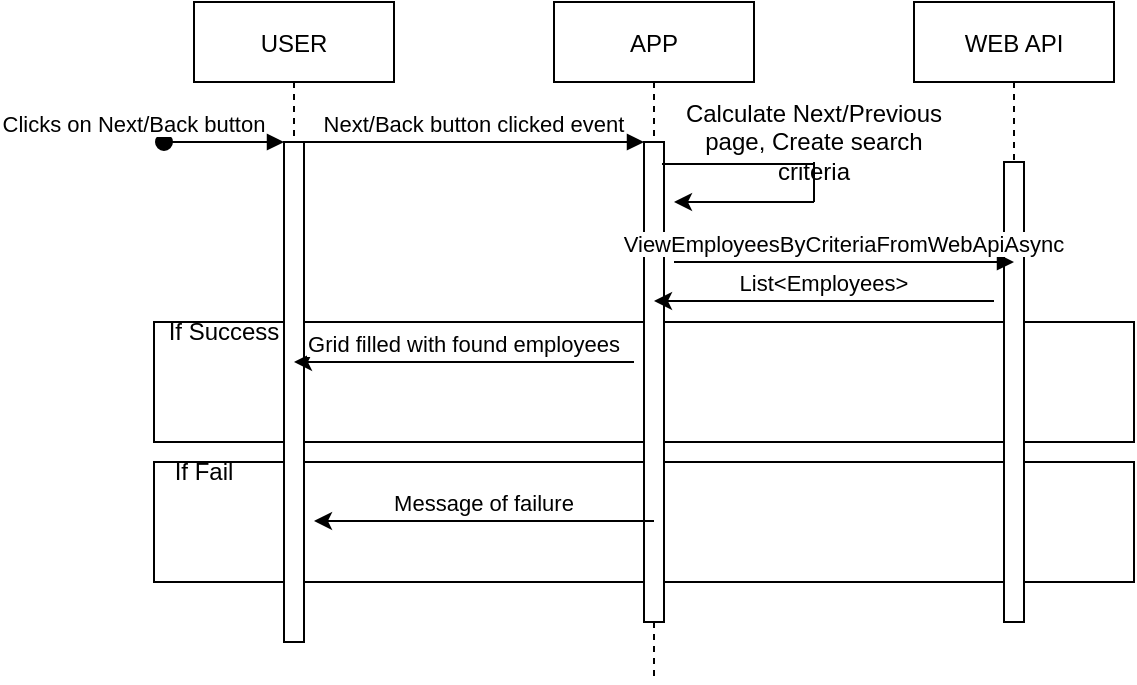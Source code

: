 <mxfile version="14.8.4" type="device"><diagram id="kgpKYQtTHZ0yAKxKKP6v" name="Page-1"><mxGraphModel dx="1102" dy="572" grid="1" gridSize="10" guides="1" tooltips="1" connect="1" arrows="1" fold="1" page="1" pageScale="1" pageWidth="850" pageHeight="1100" math="0" shadow="0"><root><mxCell id="0"/><mxCell id="1" parent="0"/><mxCell id="EDTxbC3-ZVSXwPm1d_Sa-11" value="" style="rounded=0;whiteSpace=wrap;html=1;" parent="1" vertex="1"><mxGeometry x="100" y="310" width="490" height="60" as="geometry"/></mxCell><mxCell id="EDTxbC3-ZVSXwPm1d_Sa-8" value="" style="rounded=0;whiteSpace=wrap;html=1;" parent="1" vertex="1"><mxGeometry x="100" y="240" width="490" height="60" as="geometry"/></mxCell><mxCell id="3nuBFxr9cyL0pnOWT2aG-1" value="USER" style="shape=umlLifeline;perimeter=lifelinePerimeter;container=1;collapsible=0;recursiveResize=0;rounded=0;shadow=0;strokeWidth=1;" parent="1" vertex="1"><mxGeometry x="120" y="80" width="100" height="320" as="geometry"/></mxCell><mxCell id="3nuBFxr9cyL0pnOWT2aG-2" value="" style="points=[];perimeter=orthogonalPerimeter;rounded=0;shadow=0;strokeWidth=1;" parent="3nuBFxr9cyL0pnOWT2aG-1" vertex="1"><mxGeometry x="45" y="70" width="10" height="250" as="geometry"/></mxCell><mxCell id="3nuBFxr9cyL0pnOWT2aG-3" value="Clicks on Next/Back button" style="verticalAlign=bottom;startArrow=oval;endArrow=block;startSize=8;shadow=0;strokeWidth=1;" parent="3nuBFxr9cyL0pnOWT2aG-1" target="3nuBFxr9cyL0pnOWT2aG-2" edge="1"><mxGeometry x="-1" y="-15" relative="1" as="geometry"><mxPoint x="-15" y="70" as="sourcePoint"/><mxPoint x="-15" y="-15" as="offset"/></mxGeometry></mxCell><mxCell id="3nuBFxr9cyL0pnOWT2aG-5" value="APP" style="shape=umlLifeline;perimeter=lifelinePerimeter;container=1;collapsible=0;recursiveResize=0;rounded=0;shadow=0;strokeWidth=1;" parent="1" vertex="1"><mxGeometry x="300" y="80" width="100" height="340" as="geometry"/></mxCell><mxCell id="3nuBFxr9cyL0pnOWT2aG-6" value="" style="points=[];perimeter=orthogonalPerimeter;rounded=0;shadow=0;strokeWidth=1;" parent="3nuBFxr9cyL0pnOWT2aG-5" vertex="1"><mxGeometry x="45" y="70" width="10" height="240" as="geometry"/></mxCell><mxCell id="3nuBFxr9cyL0pnOWT2aG-8" value="Next/Back button clicked event" style="verticalAlign=bottom;endArrow=block;entryX=0;entryY=0;shadow=0;strokeWidth=1;" parent="1" source="3nuBFxr9cyL0pnOWT2aG-2" target="3nuBFxr9cyL0pnOWT2aG-6" edge="1"><mxGeometry relative="1" as="geometry"><mxPoint x="275" y="160" as="sourcePoint"/></mxGeometry></mxCell><mxCell id="EDTxbC3-ZVSXwPm1d_Sa-1" value="WEB API" style="shape=umlLifeline;perimeter=lifelinePerimeter;container=1;collapsible=0;recursiveResize=0;rounded=0;shadow=0;strokeWidth=1;" parent="1" vertex="1"><mxGeometry x="480" y="80" width="100" height="310" as="geometry"/></mxCell><mxCell id="EDTxbC3-ZVSXwPm1d_Sa-2" value="" style="points=[];perimeter=orthogonalPerimeter;rounded=0;shadow=0;strokeWidth=1;" parent="EDTxbC3-ZVSXwPm1d_Sa-1" vertex="1"><mxGeometry x="45" y="80" width="10" height="230" as="geometry"/></mxCell><mxCell id="EDTxbC3-ZVSXwPm1d_Sa-3" value="ViewEmployeesByCriteriaFromWebApiAsync" style="verticalAlign=bottom;endArrow=block;entryX=0;entryY=0;shadow=0;strokeWidth=1;" parent="1" edge="1"><mxGeometry relative="1" as="geometry"><mxPoint x="360" y="210.0" as="sourcePoint"/><mxPoint x="530" y="210.0" as="targetPoint"/></mxGeometry></mxCell><mxCell id="EDTxbC3-ZVSXwPm1d_Sa-4" value="List&lt;Employees&gt;" style="verticalAlign=bottom;endArrow=none;entryX=0;entryY=0;shadow=0;strokeWidth=1;startArrow=classic;startFill=1;endFill=0;" parent="1" edge="1"><mxGeometry relative="1" as="geometry"><mxPoint x="350" y="229.5" as="sourcePoint"/><mxPoint x="520" y="229.5" as="targetPoint"/></mxGeometry></mxCell><mxCell id="EDTxbC3-ZVSXwPm1d_Sa-5" value="Grid filled with found employees" style="verticalAlign=bottom;endArrow=none;entryX=0;entryY=0;shadow=0;strokeWidth=1;startArrow=classic;startFill=1;endFill=0;" parent="1" edge="1"><mxGeometry relative="1" as="geometry"><mxPoint x="170" y="260.0" as="sourcePoint"/><mxPoint x="340" y="260.0" as="targetPoint"/></mxGeometry></mxCell><mxCell id="EDTxbC3-ZVSXwPm1d_Sa-9" value="If Success" style="text;html=1;strokeColor=none;fillColor=none;align=center;verticalAlign=middle;whiteSpace=wrap;rounded=0;" parent="1" vertex="1"><mxGeometry x="100" y="240" width="70" height="10" as="geometry"/></mxCell><mxCell id="EDTxbC3-ZVSXwPm1d_Sa-12" value="Message of failure" style="verticalAlign=bottom;endArrow=none;entryX=0;entryY=0;shadow=0;strokeWidth=1;startArrow=classic;startFill=1;endFill=0;" parent="1" edge="1"><mxGeometry relative="1" as="geometry"><mxPoint x="180" y="339.5" as="sourcePoint"/><mxPoint x="350" y="339.5" as="targetPoint"/></mxGeometry></mxCell><mxCell id="EDTxbC3-ZVSXwPm1d_Sa-13" value="If Fail" style="text;html=1;strokeColor=none;fillColor=none;align=center;verticalAlign=middle;whiteSpace=wrap;rounded=0;" parent="1" vertex="1"><mxGeometry x="90" y="310" width="70" height="10" as="geometry"/></mxCell><mxCell id="EDTxbC3-ZVSXwPm1d_Sa-19" value="" style="endArrow=none;html=1;exitX=0.9;exitY=0.046;exitDx=0;exitDy=0;exitPerimeter=0;" parent="1" source="3nuBFxr9cyL0pnOWT2aG-6" edge="1"><mxGeometry width="50" height="50" relative="1" as="geometry"><mxPoint x="400" y="320" as="sourcePoint"/><mxPoint x="430" y="161" as="targetPoint"/></mxGeometry></mxCell><mxCell id="EDTxbC3-ZVSXwPm1d_Sa-20" value="Calculate Next/Previous page, Create search criteria" style="text;html=1;strokeColor=none;fillColor=none;align=center;verticalAlign=middle;whiteSpace=wrap;rounded=0;" parent="1" vertex="1"><mxGeometry x="360" y="140" width="140" height="20" as="geometry"/></mxCell><mxCell id="EDTxbC3-ZVSXwPm1d_Sa-21" value="" style="endArrow=none;html=1;exitX=0.5;exitY=1;exitDx=0;exitDy=0;" parent="1" source="EDTxbC3-ZVSXwPm1d_Sa-20" edge="1"><mxGeometry width="50" height="50" relative="1" as="geometry"><mxPoint x="400" y="320" as="sourcePoint"/><mxPoint x="430" y="180" as="targetPoint"/></mxGeometry></mxCell><mxCell id="EDTxbC3-ZVSXwPm1d_Sa-22" value="" style="endArrow=classic;html=1;entryX=1.5;entryY=0.125;entryDx=0;entryDy=0;entryPerimeter=0;" parent="1" target="3nuBFxr9cyL0pnOWT2aG-6" edge="1"><mxGeometry width="50" height="50" relative="1" as="geometry"><mxPoint x="430" y="180" as="sourcePoint"/><mxPoint x="450" y="270" as="targetPoint"/></mxGeometry></mxCell></root></mxGraphModel></diagram></mxfile>